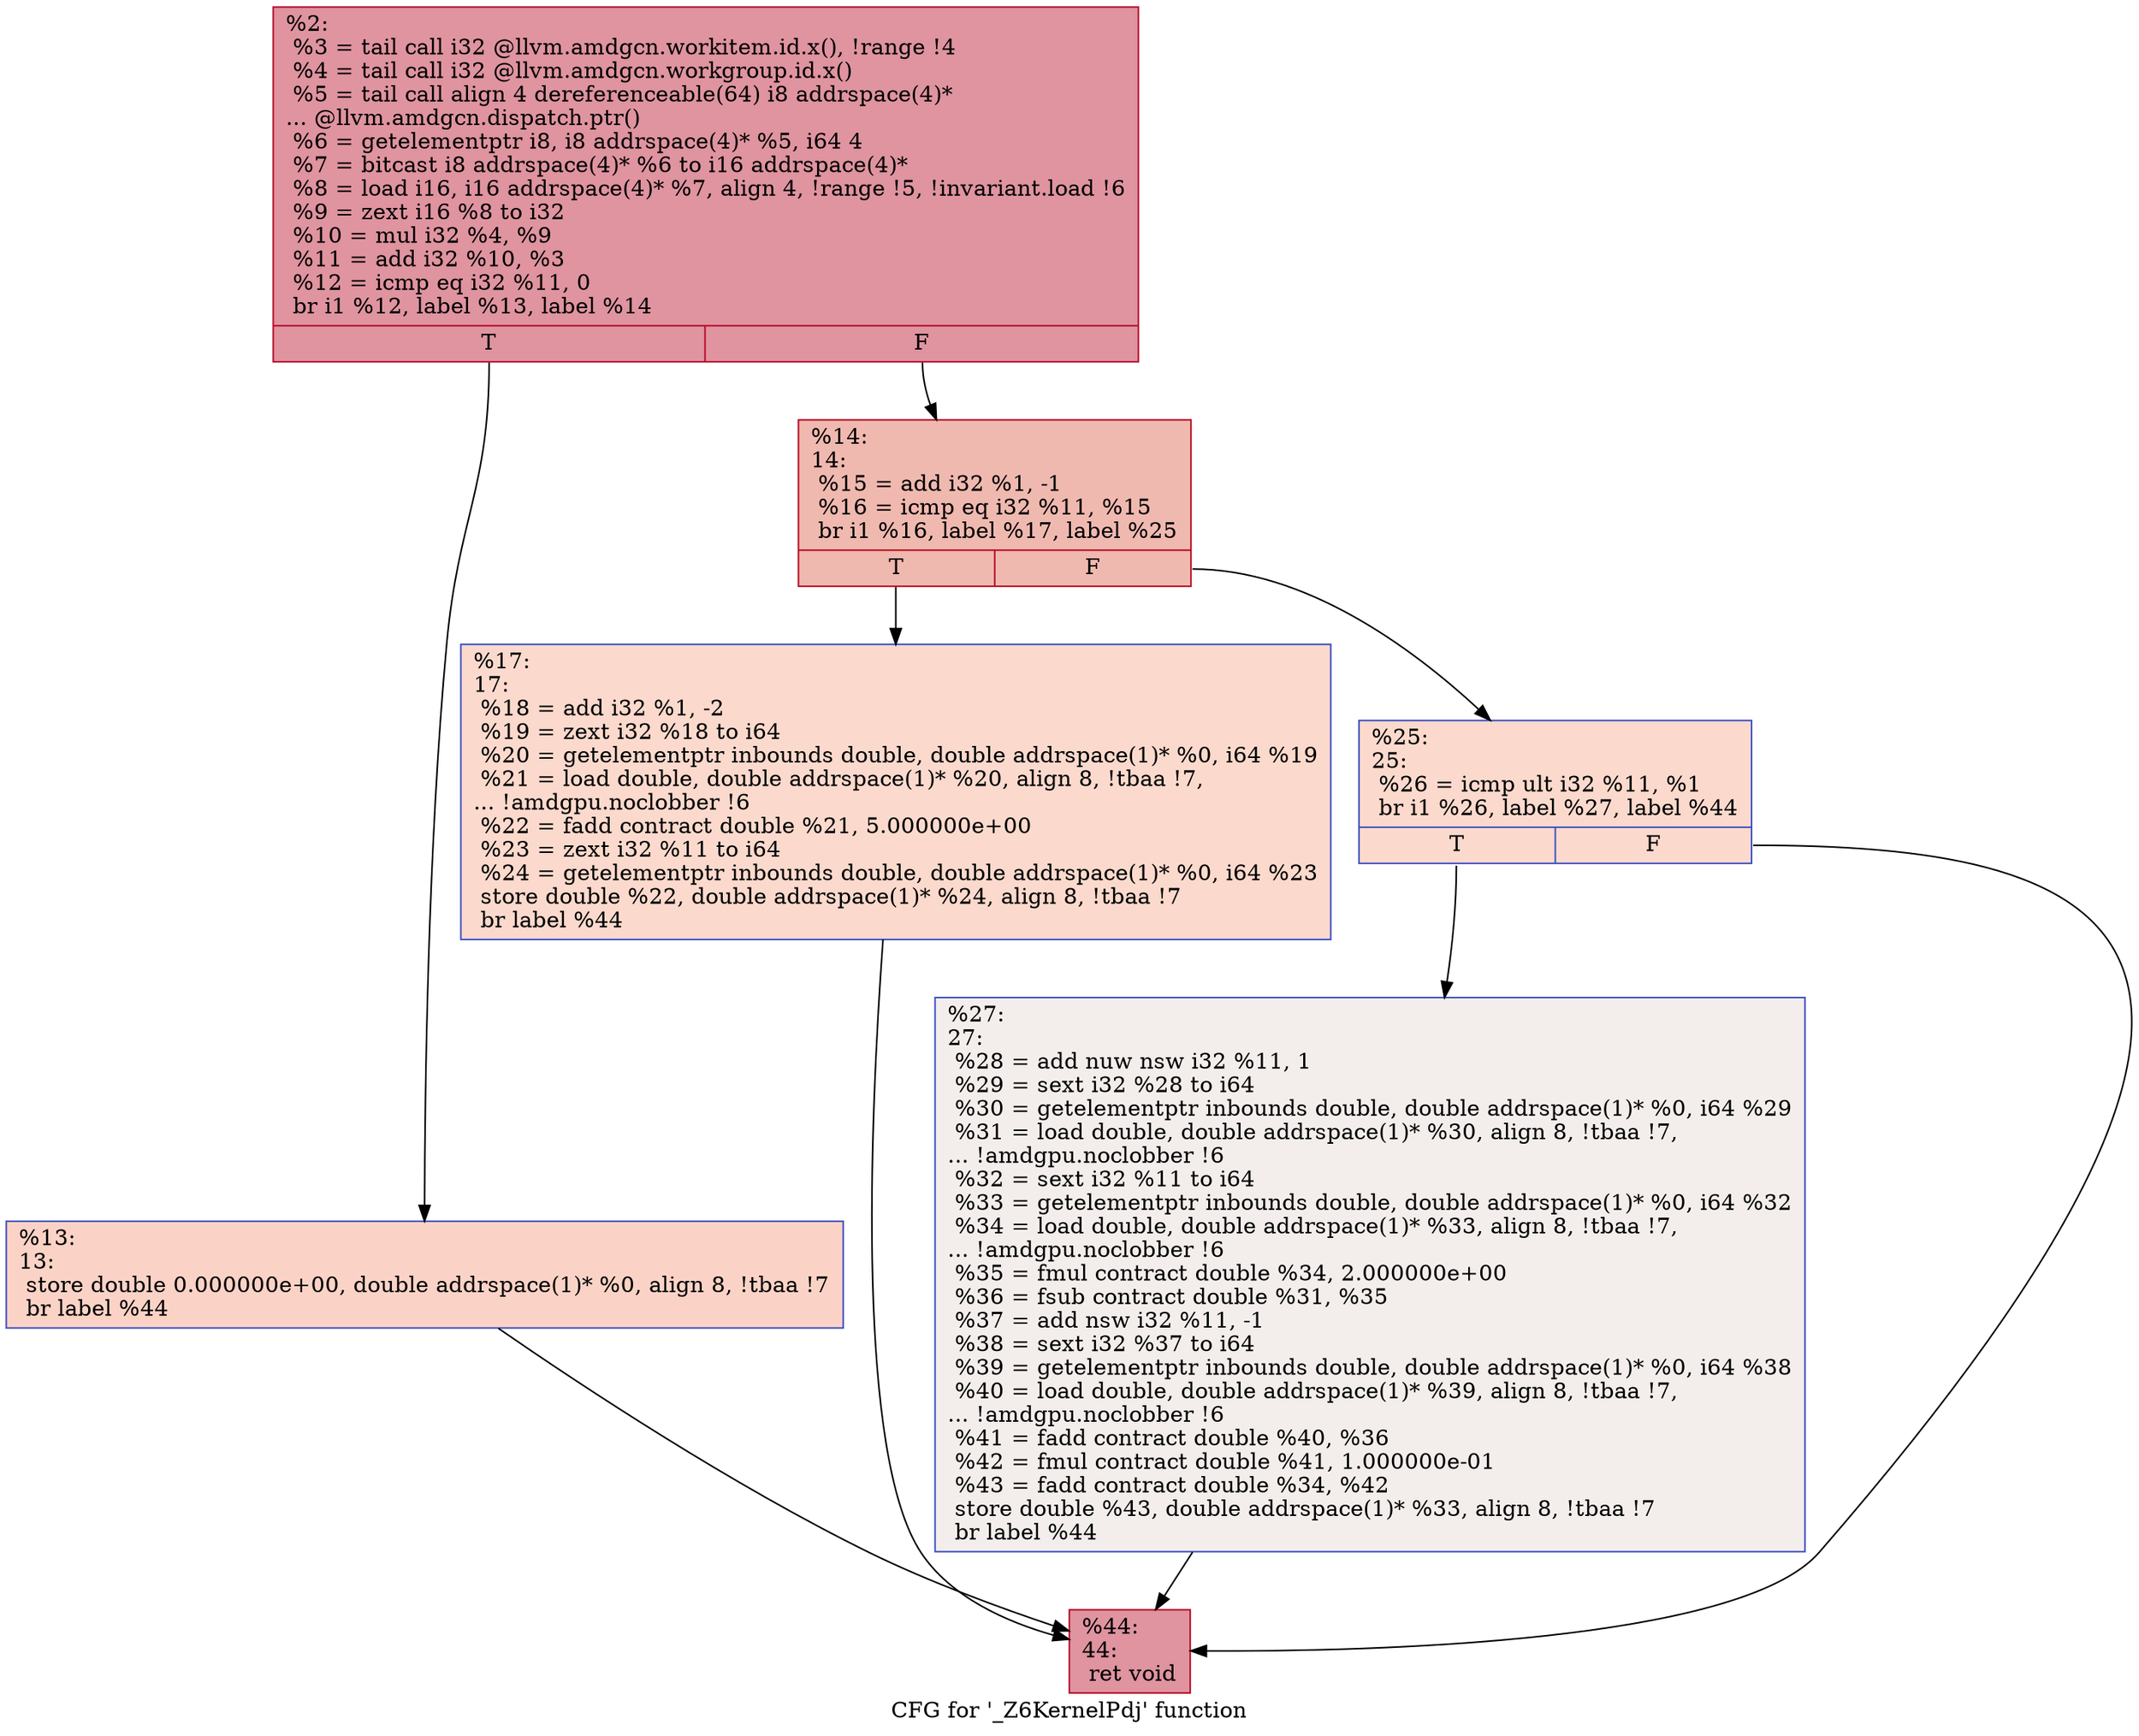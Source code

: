 digraph "CFG for '_Z6KernelPdj' function" {
	label="CFG for '_Z6KernelPdj' function";

	Node0x46294a0 [shape=record,color="#b70d28ff", style=filled, fillcolor="#b70d2870",label="{%2:\l  %3 = tail call i32 @llvm.amdgcn.workitem.id.x(), !range !4\l  %4 = tail call i32 @llvm.amdgcn.workgroup.id.x()\l  %5 = tail call align 4 dereferenceable(64) i8 addrspace(4)*\l... @llvm.amdgcn.dispatch.ptr()\l  %6 = getelementptr i8, i8 addrspace(4)* %5, i64 4\l  %7 = bitcast i8 addrspace(4)* %6 to i16 addrspace(4)*\l  %8 = load i16, i16 addrspace(4)* %7, align 4, !range !5, !invariant.load !6\l  %9 = zext i16 %8 to i32\l  %10 = mul i32 %4, %9\l  %11 = add i32 %10, %3\l  %12 = icmp eq i32 %11, 0\l  br i1 %12, label %13, label %14\l|{<s0>T|<s1>F}}"];
	Node0x46294a0:s0 -> Node0x462a450;
	Node0x46294a0:s1 -> Node0x462b470;
	Node0x462a450 [shape=record,color="#3d50c3ff", style=filled, fillcolor="#f59c7d70",label="{%13:\l13:                                               \l  store double 0.000000e+00, double addrspace(1)* %0, align 8, !tbaa !7\l  br label %44\l}"];
	Node0x462a450 -> Node0x462c1c0;
	Node0x462b470 [shape=record,color="#b70d28ff", style=filled, fillcolor="#de614d70",label="{%14:\l14:                                               \l  %15 = add i32 %1, -1\l  %16 = icmp eq i32 %11, %15\l  br i1 %16, label %17, label %25\l|{<s0>T|<s1>F}}"];
	Node0x462b470:s0 -> Node0x462b180;
	Node0x462b470:s1 -> Node0x462c4f0;
	Node0x462b180 [shape=record,color="#3d50c3ff", style=filled, fillcolor="#f7ac8e70",label="{%17:\l17:                                               \l  %18 = add i32 %1, -2\l  %19 = zext i32 %18 to i64\l  %20 = getelementptr inbounds double, double addrspace(1)* %0, i64 %19\l  %21 = load double, double addrspace(1)* %20, align 8, !tbaa !7,\l... !amdgpu.noclobber !6\l  %22 = fadd contract double %21, 5.000000e+00\l  %23 = zext i32 %11 to i64\l  %24 = getelementptr inbounds double, double addrspace(1)* %0, i64 %23\l  store double %22, double addrspace(1)* %24, align 8, !tbaa !7\l  br label %44\l}"];
	Node0x462b180 -> Node0x462c1c0;
	Node0x462c4f0 [shape=record,color="#3d50c3ff", style=filled, fillcolor="#f7ac8e70",label="{%25:\l25:                                               \l  %26 = icmp ult i32 %11, %1\l  br i1 %26, label %27, label %44\l|{<s0>T|<s1>F}}"];
	Node0x462c4f0:s0 -> Node0x462d830;
	Node0x462c4f0:s1 -> Node0x462c1c0;
	Node0x462d830 [shape=record,color="#3d50c3ff", style=filled, fillcolor="#e3d9d370",label="{%27:\l27:                                               \l  %28 = add nuw nsw i32 %11, 1\l  %29 = sext i32 %28 to i64\l  %30 = getelementptr inbounds double, double addrspace(1)* %0, i64 %29\l  %31 = load double, double addrspace(1)* %30, align 8, !tbaa !7,\l... !amdgpu.noclobber !6\l  %32 = sext i32 %11 to i64\l  %33 = getelementptr inbounds double, double addrspace(1)* %0, i64 %32\l  %34 = load double, double addrspace(1)* %33, align 8, !tbaa !7,\l... !amdgpu.noclobber !6\l  %35 = fmul contract double %34, 2.000000e+00\l  %36 = fsub contract double %31, %35\l  %37 = add nsw i32 %11, -1\l  %38 = sext i32 %37 to i64\l  %39 = getelementptr inbounds double, double addrspace(1)* %0, i64 %38\l  %40 = load double, double addrspace(1)* %39, align 8, !tbaa !7,\l... !amdgpu.noclobber !6\l  %41 = fadd contract double %40, %36\l  %42 = fmul contract double %41, 1.000000e-01\l  %43 = fadd contract double %34, %42\l  store double %43, double addrspace(1)* %33, align 8, !tbaa !7\l  br label %44\l}"];
	Node0x462d830 -> Node0x462c1c0;
	Node0x462c1c0 [shape=record,color="#b70d28ff", style=filled, fillcolor="#b70d2870",label="{%44:\l44:                                               \l  ret void\l}"];
}
